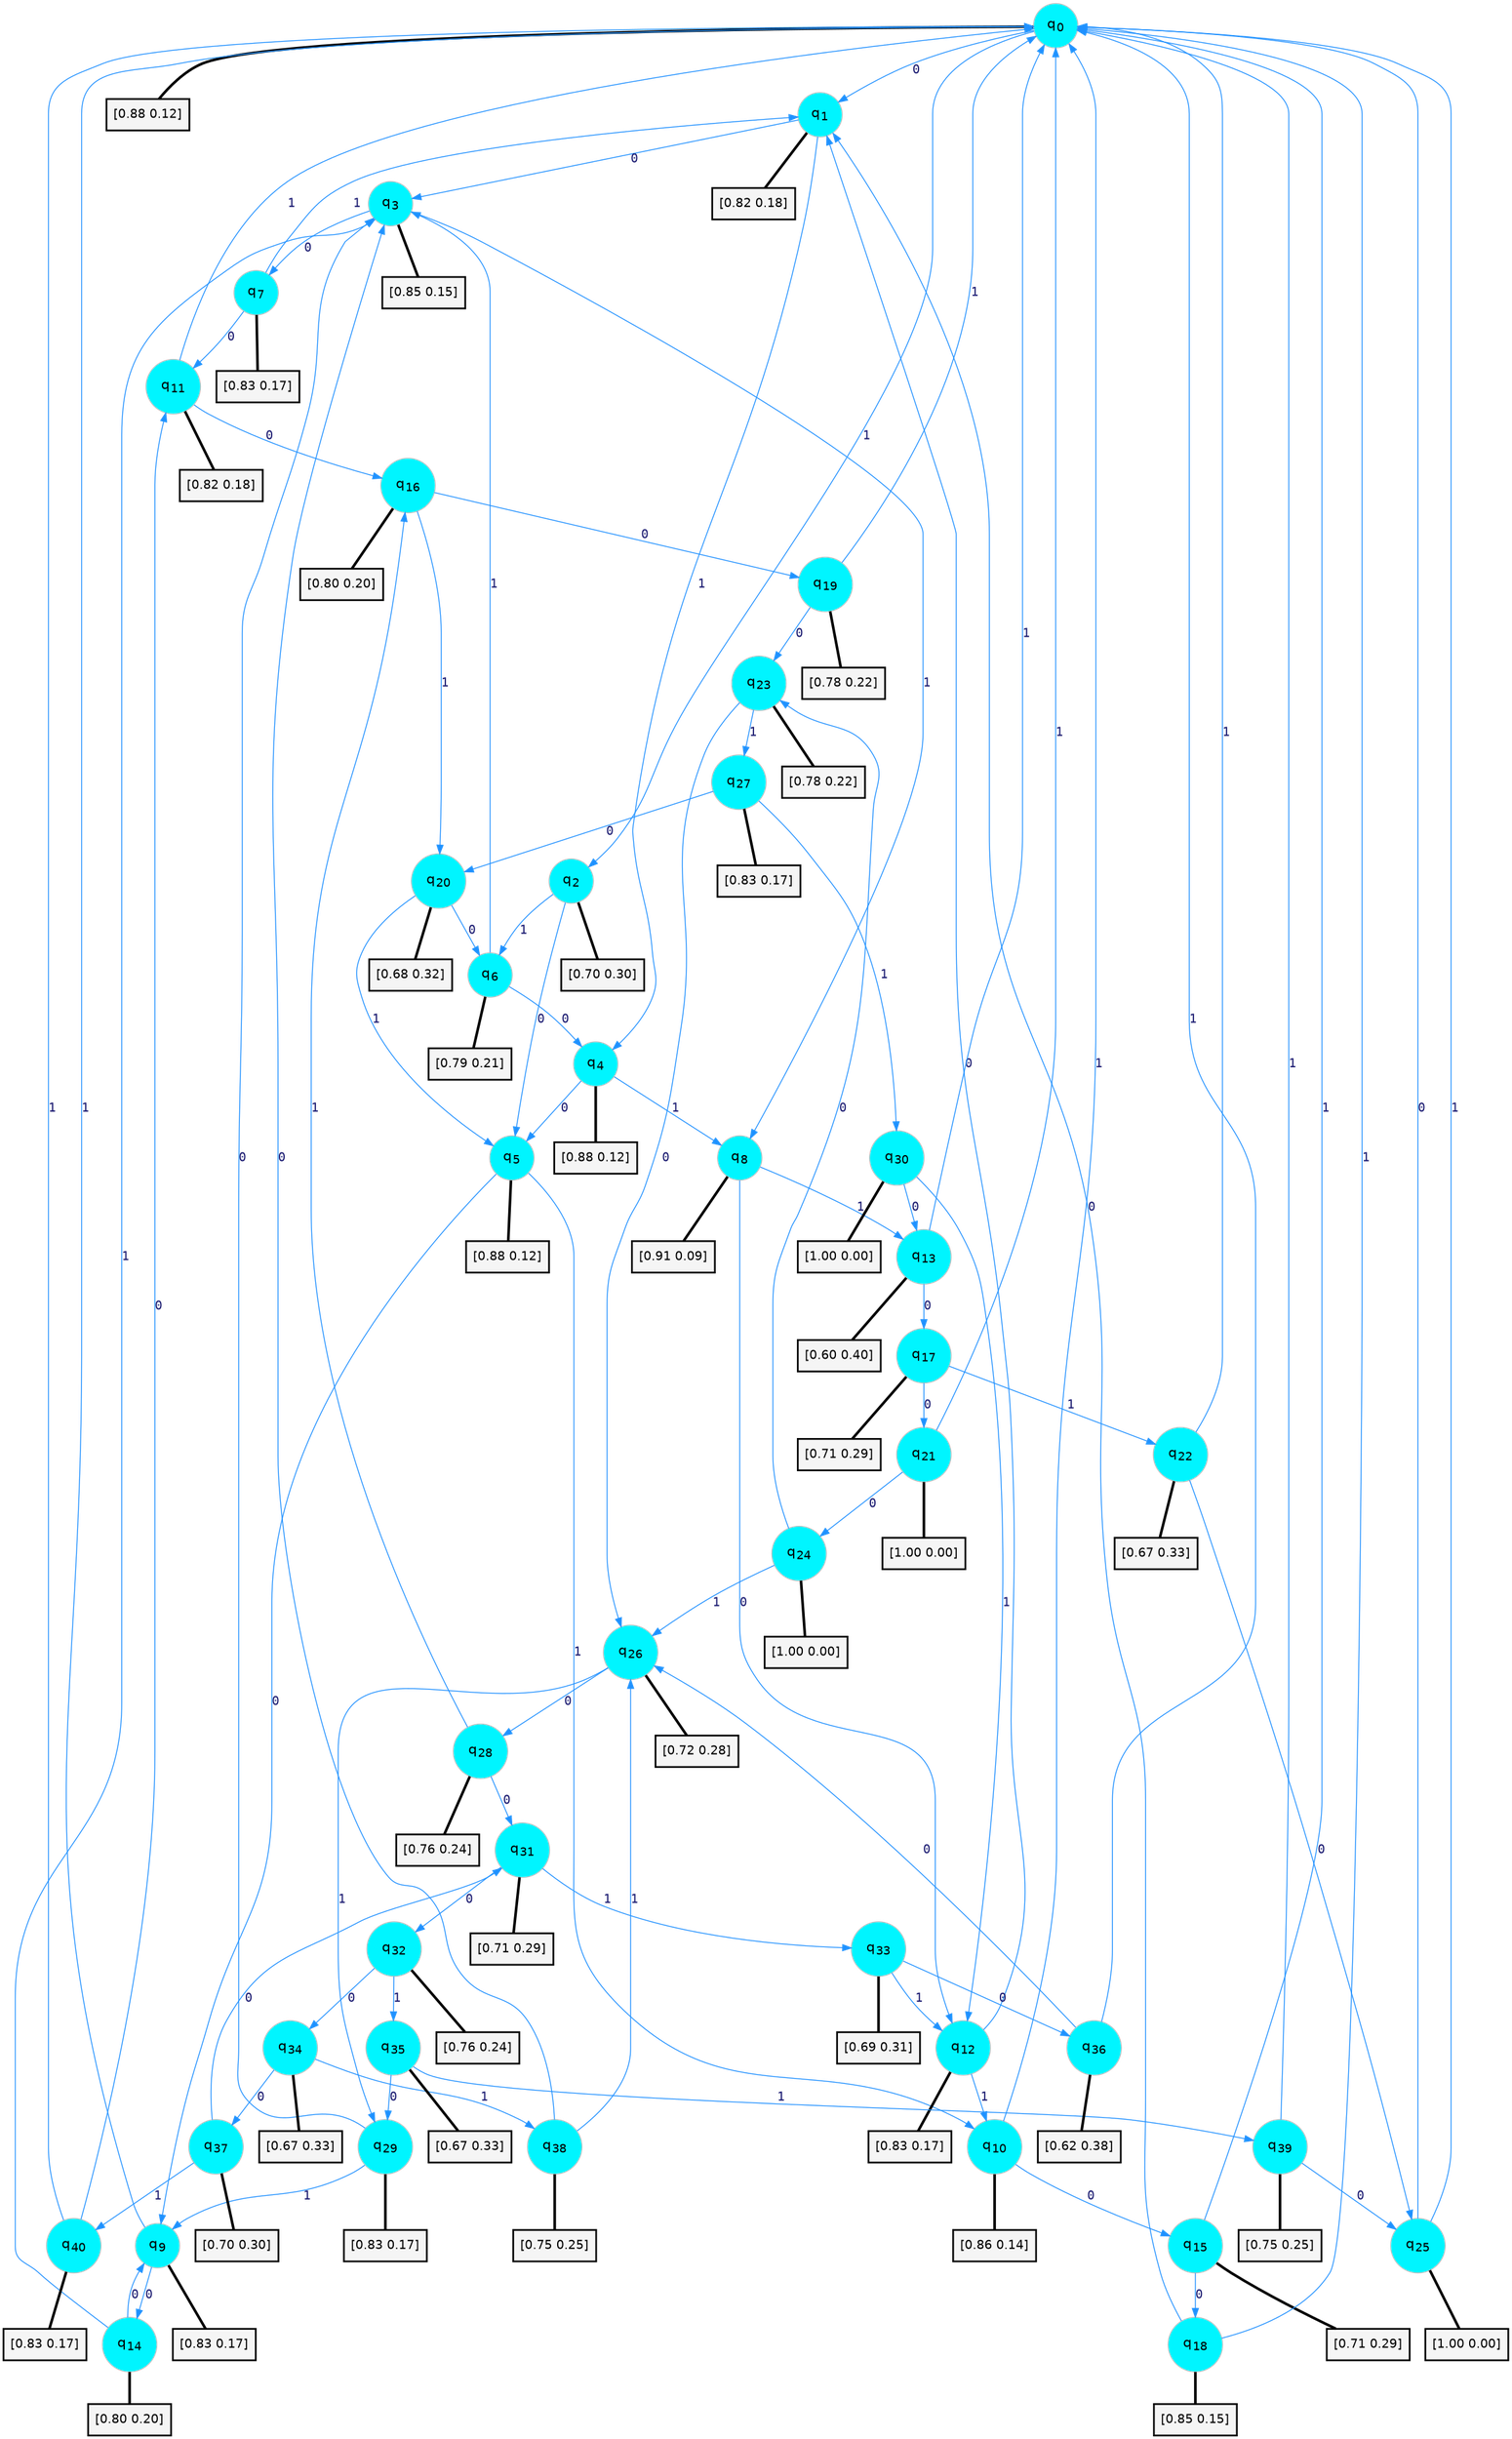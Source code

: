 digraph G {
graph [
bgcolor=transparent, dpi=300, rankdir=TD, size="40,25"];
node [
color=gray, fillcolor=turquoise1, fontcolor=black, fontname=Helvetica, fontsize=16, fontweight=bold, shape=circle, style=filled];
edge [
arrowsize=1, color=dodgerblue1, fontcolor=midnightblue, fontname=courier, fontweight=bold, penwidth=1, style=solid, weight=20];
0[label=<q<SUB>0</SUB>>];
1[label=<q<SUB>1</SUB>>];
2[label=<q<SUB>2</SUB>>];
3[label=<q<SUB>3</SUB>>];
4[label=<q<SUB>4</SUB>>];
5[label=<q<SUB>5</SUB>>];
6[label=<q<SUB>6</SUB>>];
7[label=<q<SUB>7</SUB>>];
8[label=<q<SUB>8</SUB>>];
9[label=<q<SUB>9</SUB>>];
10[label=<q<SUB>10</SUB>>];
11[label=<q<SUB>11</SUB>>];
12[label=<q<SUB>12</SUB>>];
13[label=<q<SUB>13</SUB>>];
14[label=<q<SUB>14</SUB>>];
15[label=<q<SUB>15</SUB>>];
16[label=<q<SUB>16</SUB>>];
17[label=<q<SUB>17</SUB>>];
18[label=<q<SUB>18</SUB>>];
19[label=<q<SUB>19</SUB>>];
20[label=<q<SUB>20</SUB>>];
21[label=<q<SUB>21</SUB>>];
22[label=<q<SUB>22</SUB>>];
23[label=<q<SUB>23</SUB>>];
24[label=<q<SUB>24</SUB>>];
25[label=<q<SUB>25</SUB>>];
26[label=<q<SUB>26</SUB>>];
27[label=<q<SUB>27</SUB>>];
28[label=<q<SUB>28</SUB>>];
29[label=<q<SUB>29</SUB>>];
30[label=<q<SUB>30</SUB>>];
31[label=<q<SUB>31</SUB>>];
32[label=<q<SUB>32</SUB>>];
33[label=<q<SUB>33</SUB>>];
34[label=<q<SUB>34</SUB>>];
35[label=<q<SUB>35</SUB>>];
36[label=<q<SUB>36</SUB>>];
37[label=<q<SUB>37</SUB>>];
38[label=<q<SUB>38</SUB>>];
39[label=<q<SUB>39</SUB>>];
40[label=<q<SUB>40</SUB>>];
41[label="[0.88 0.12]", shape=box,fontcolor=black, fontname=Helvetica, fontsize=14, penwidth=2, fillcolor=whitesmoke,color=black];
42[label="[0.82 0.18]", shape=box,fontcolor=black, fontname=Helvetica, fontsize=14, penwidth=2, fillcolor=whitesmoke,color=black];
43[label="[0.70 0.30]", shape=box,fontcolor=black, fontname=Helvetica, fontsize=14, penwidth=2, fillcolor=whitesmoke,color=black];
44[label="[0.85 0.15]", shape=box,fontcolor=black, fontname=Helvetica, fontsize=14, penwidth=2, fillcolor=whitesmoke,color=black];
45[label="[0.88 0.12]", shape=box,fontcolor=black, fontname=Helvetica, fontsize=14, penwidth=2, fillcolor=whitesmoke,color=black];
46[label="[0.88 0.12]", shape=box,fontcolor=black, fontname=Helvetica, fontsize=14, penwidth=2, fillcolor=whitesmoke,color=black];
47[label="[0.79 0.21]", shape=box,fontcolor=black, fontname=Helvetica, fontsize=14, penwidth=2, fillcolor=whitesmoke,color=black];
48[label="[0.83 0.17]", shape=box,fontcolor=black, fontname=Helvetica, fontsize=14, penwidth=2, fillcolor=whitesmoke,color=black];
49[label="[0.91 0.09]", shape=box,fontcolor=black, fontname=Helvetica, fontsize=14, penwidth=2, fillcolor=whitesmoke,color=black];
50[label="[0.83 0.17]", shape=box,fontcolor=black, fontname=Helvetica, fontsize=14, penwidth=2, fillcolor=whitesmoke,color=black];
51[label="[0.86 0.14]", shape=box,fontcolor=black, fontname=Helvetica, fontsize=14, penwidth=2, fillcolor=whitesmoke,color=black];
52[label="[0.82 0.18]", shape=box,fontcolor=black, fontname=Helvetica, fontsize=14, penwidth=2, fillcolor=whitesmoke,color=black];
53[label="[0.83 0.17]", shape=box,fontcolor=black, fontname=Helvetica, fontsize=14, penwidth=2, fillcolor=whitesmoke,color=black];
54[label="[0.60 0.40]", shape=box,fontcolor=black, fontname=Helvetica, fontsize=14, penwidth=2, fillcolor=whitesmoke,color=black];
55[label="[0.80 0.20]", shape=box,fontcolor=black, fontname=Helvetica, fontsize=14, penwidth=2, fillcolor=whitesmoke,color=black];
56[label="[0.71 0.29]", shape=box,fontcolor=black, fontname=Helvetica, fontsize=14, penwidth=2, fillcolor=whitesmoke,color=black];
57[label="[0.80 0.20]", shape=box,fontcolor=black, fontname=Helvetica, fontsize=14, penwidth=2, fillcolor=whitesmoke,color=black];
58[label="[0.71 0.29]", shape=box,fontcolor=black, fontname=Helvetica, fontsize=14, penwidth=2, fillcolor=whitesmoke,color=black];
59[label="[0.85 0.15]", shape=box,fontcolor=black, fontname=Helvetica, fontsize=14, penwidth=2, fillcolor=whitesmoke,color=black];
60[label="[0.78 0.22]", shape=box,fontcolor=black, fontname=Helvetica, fontsize=14, penwidth=2, fillcolor=whitesmoke,color=black];
61[label="[0.68 0.32]", shape=box,fontcolor=black, fontname=Helvetica, fontsize=14, penwidth=2, fillcolor=whitesmoke,color=black];
62[label="[1.00 0.00]", shape=box,fontcolor=black, fontname=Helvetica, fontsize=14, penwidth=2, fillcolor=whitesmoke,color=black];
63[label="[0.67 0.33]", shape=box,fontcolor=black, fontname=Helvetica, fontsize=14, penwidth=2, fillcolor=whitesmoke,color=black];
64[label="[0.78 0.22]", shape=box,fontcolor=black, fontname=Helvetica, fontsize=14, penwidth=2, fillcolor=whitesmoke,color=black];
65[label="[1.00 0.00]", shape=box,fontcolor=black, fontname=Helvetica, fontsize=14, penwidth=2, fillcolor=whitesmoke,color=black];
66[label="[1.00 0.00]", shape=box,fontcolor=black, fontname=Helvetica, fontsize=14, penwidth=2, fillcolor=whitesmoke,color=black];
67[label="[0.72 0.28]", shape=box,fontcolor=black, fontname=Helvetica, fontsize=14, penwidth=2, fillcolor=whitesmoke,color=black];
68[label="[0.83 0.17]", shape=box,fontcolor=black, fontname=Helvetica, fontsize=14, penwidth=2, fillcolor=whitesmoke,color=black];
69[label="[0.76 0.24]", shape=box,fontcolor=black, fontname=Helvetica, fontsize=14, penwidth=2, fillcolor=whitesmoke,color=black];
70[label="[0.83 0.17]", shape=box,fontcolor=black, fontname=Helvetica, fontsize=14, penwidth=2, fillcolor=whitesmoke,color=black];
71[label="[1.00 0.00]", shape=box,fontcolor=black, fontname=Helvetica, fontsize=14, penwidth=2, fillcolor=whitesmoke,color=black];
72[label="[0.71 0.29]", shape=box,fontcolor=black, fontname=Helvetica, fontsize=14, penwidth=2, fillcolor=whitesmoke,color=black];
73[label="[0.76 0.24]", shape=box,fontcolor=black, fontname=Helvetica, fontsize=14, penwidth=2, fillcolor=whitesmoke,color=black];
74[label="[0.69 0.31]", shape=box,fontcolor=black, fontname=Helvetica, fontsize=14, penwidth=2, fillcolor=whitesmoke,color=black];
75[label="[0.67 0.33]", shape=box,fontcolor=black, fontname=Helvetica, fontsize=14, penwidth=2, fillcolor=whitesmoke,color=black];
76[label="[0.67 0.33]", shape=box,fontcolor=black, fontname=Helvetica, fontsize=14, penwidth=2, fillcolor=whitesmoke,color=black];
77[label="[0.62 0.38]", shape=box,fontcolor=black, fontname=Helvetica, fontsize=14, penwidth=2, fillcolor=whitesmoke,color=black];
78[label="[0.70 0.30]", shape=box,fontcolor=black, fontname=Helvetica, fontsize=14, penwidth=2, fillcolor=whitesmoke,color=black];
79[label="[0.75 0.25]", shape=box,fontcolor=black, fontname=Helvetica, fontsize=14, penwidth=2, fillcolor=whitesmoke,color=black];
80[label="[0.75 0.25]", shape=box,fontcolor=black, fontname=Helvetica, fontsize=14, penwidth=2, fillcolor=whitesmoke,color=black];
81[label="[0.83 0.17]", shape=box,fontcolor=black, fontname=Helvetica, fontsize=14, penwidth=2, fillcolor=whitesmoke,color=black];
0->1 [label=0];
0->2 [label=1];
0->41 [arrowhead=none, penwidth=3,color=black];
1->3 [label=0];
1->4 [label=1];
1->42 [arrowhead=none, penwidth=3,color=black];
2->5 [label=0];
2->6 [label=1];
2->43 [arrowhead=none, penwidth=3,color=black];
3->7 [label=0];
3->8 [label=1];
3->44 [arrowhead=none, penwidth=3,color=black];
4->5 [label=0];
4->8 [label=1];
4->45 [arrowhead=none, penwidth=3,color=black];
5->9 [label=0];
5->10 [label=1];
5->46 [arrowhead=none, penwidth=3,color=black];
6->4 [label=0];
6->3 [label=1];
6->47 [arrowhead=none, penwidth=3,color=black];
7->11 [label=0];
7->1 [label=1];
7->48 [arrowhead=none, penwidth=3,color=black];
8->12 [label=0];
8->13 [label=1];
8->49 [arrowhead=none, penwidth=3,color=black];
9->14 [label=0];
9->0 [label=1];
9->50 [arrowhead=none, penwidth=3,color=black];
10->15 [label=0];
10->0 [label=1];
10->51 [arrowhead=none, penwidth=3,color=black];
11->16 [label=0];
11->0 [label=1];
11->52 [arrowhead=none, penwidth=3,color=black];
12->1 [label=0];
12->10 [label=1];
12->53 [arrowhead=none, penwidth=3,color=black];
13->17 [label=0];
13->0 [label=1];
13->54 [arrowhead=none, penwidth=3,color=black];
14->9 [label=0];
14->3 [label=1];
14->55 [arrowhead=none, penwidth=3,color=black];
15->18 [label=0];
15->0 [label=1];
15->56 [arrowhead=none, penwidth=3,color=black];
16->19 [label=0];
16->20 [label=1];
16->57 [arrowhead=none, penwidth=3,color=black];
17->21 [label=0];
17->22 [label=1];
17->58 [arrowhead=none, penwidth=3,color=black];
18->1 [label=0];
18->0 [label=1];
18->59 [arrowhead=none, penwidth=3,color=black];
19->23 [label=0];
19->0 [label=1];
19->60 [arrowhead=none, penwidth=3,color=black];
20->6 [label=0];
20->5 [label=1];
20->61 [arrowhead=none, penwidth=3,color=black];
21->24 [label=0];
21->0 [label=1];
21->62 [arrowhead=none, penwidth=3,color=black];
22->25 [label=0];
22->0 [label=1];
22->63 [arrowhead=none, penwidth=3,color=black];
23->26 [label=0];
23->27 [label=1];
23->64 [arrowhead=none, penwidth=3,color=black];
24->23 [label=0];
24->26 [label=1];
24->65 [arrowhead=none, penwidth=3,color=black];
25->0 [label=0];
25->0 [label=1];
25->66 [arrowhead=none, penwidth=3,color=black];
26->28 [label=0];
26->29 [label=1];
26->67 [arrowhead=none, penwidth=3,color=black];
27->20 [label=0];
27->30 [label=1];
27->68 [arrowhead=none, penwidth=3,color=black];
28->31 [label=0];
28->16 [label=1];
28->69 [arrowhead=none, penwidth=3,color=black];
29->3 [label=0];
29->9 [label=1];
29->70 [arrowhead=none, penwidth=3,color=black];
30->13 [label=0];
30->12 [label=1];
30->71 [arrowhead=none, penwidth=3,color=black];
31->32 [label=0];
31->33 [label=1];
31->72 [arrowhead=none, penwidth=3,color=black];
32->34 [label=0];
32->35 [label=1];
32->73 [arrowhead=none, penwidth=3,color=black];
33->36 [label=0];
33->12 [label=1];
33->74 [arrowhead=none, penwidth=3,color=black];
34->37 [label=0];
34->38 [label=1];
34->75 [arrowhead=none, penwidth=3,color=black];
35->29 [label=0];
35->39 [label=1];
35->76 [arrowhead=none, penwidth=3,color=black];
36->26 [label=0];
36->0 [label=1];
36->77 [arrowhead=none, penwidth=3,color=black];
37->31 [label=0];
37->40 [label=1];
37->78 [arrowhead=none, penwidth=3,color=black];
38->3 [label=0];
38->26 [label=1];
38->79 [arrowhead=none, penwidth=3,color=black];
39->25 [label=0];
39->0 [label=1];
39->80 [arrowhead=none, penwidth=3,color=black];
40->11 [label=0];
40->0 [label=1];
40->81 [arrowhead=none, penwidth=3,color=black];
}
